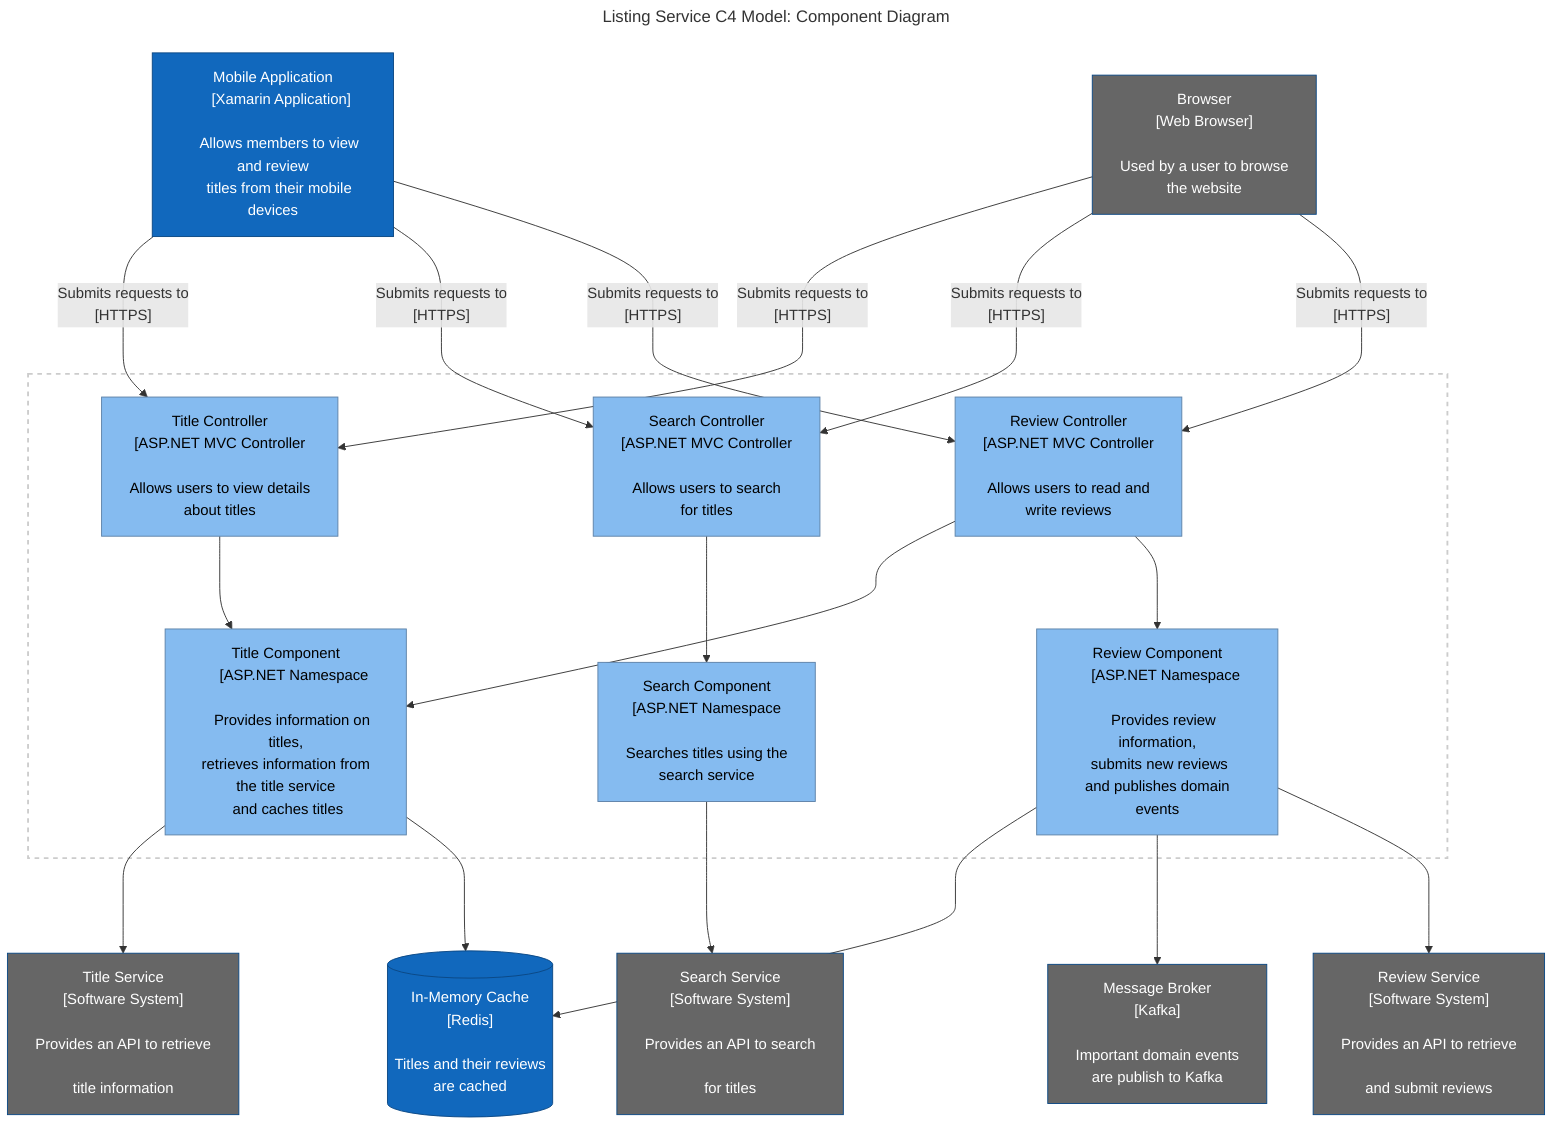 ---
title: "Listing Service C4 Model: Component Diagram"
---
flowchart TD
    classDef container fill:#1168bd,stroke:#0b4884,color:#ffffff
    classDef externalSystem fill:#666,stroke:#0b4884,color:#ffffff
    classDef component fill:#85bbf0,stroke:#5d82a8,color:#000000

    Browser["Browser
    [Web Browser]\n
    Used by a user to browse\n the website"]

    MA["Mobile Application
    [Xamarin Application]\n
    Allows members to view and review
    titles from their mobile devices"]

    R[("In-Memory Cache
    [Redis]\n
    Titles and their reviews\n are cached")]

    K["Message Broker
    [Kafka]\n
    Important domain events\n are publish to Kafka"]

    TS["Title Service
    [Software System]\n
    Provides an API to retrieve\n
    title information"]

    RS["Review Service
    [Software System]\n
    Provides an API to retrieve\n
    and submit reviews"]

    SS["Search Service
    [Software System]\n
    Provides an API to search\n
    for titles"]

    TCont["Title Controller
    [ASP.NET MVC Controller\n
    Allows users to view details\n about titles"]

    SCont["Search Controller
    [ASP.NET MVC Controller\n
    Allows users to search\n for titles"]

    RCont["Review Controller
    [ASP.NET MVC Controller\n
    Allows users to read and\n write reviews"]

    TComp["Title Component
    [ASP.NET Namespace\n
    Provides information on titles,\n retrieves information from the title service\n and caches titles"]

    SComp["Search Component
    [ASP.NET Namespace\n
    Searches titles using the\n search service"]

    RComp["Review Component
    [ASP.NET Namespace\n
    Provides review information,\n submits new reviews\n and publishes domain events"]

    Browser-- "Submits requests to\n[HTTPS]" --->TCont
    MA-- "Submits requests to\n[HTTPS]" --->TCont

    MA-- "Submits requests to\n[HTTPS]" --->SCont
    Browser-- "Submits requests to\n[HTTPS]" --->SCont

    MA-- "Submits requests to\n[HTTPS]" --->RCont
    Browser-- "Submits requests to\n[HTTPS]" --->RCont

    subgraph listing-service[Listing Service]
        TCont--->TComp
        RCont--->TComp
        RCont--->RComp

        SCont--->SComp
    end

    TComp--->TS
    TComp--->R
    RComp--->R
    RComp--->K
    RComp--->RS

    SComp--->SS

    class MA,R container
    class SS,RS,TS,K,Browser externalSystem
    class RComp,SComp,TComp,RCont,SCont,TCont component
    style listing-service fill:none,stroke:#CCC,stroke-width:2px
    style listing-service color:#fff,stroke-dasharray: 5 5